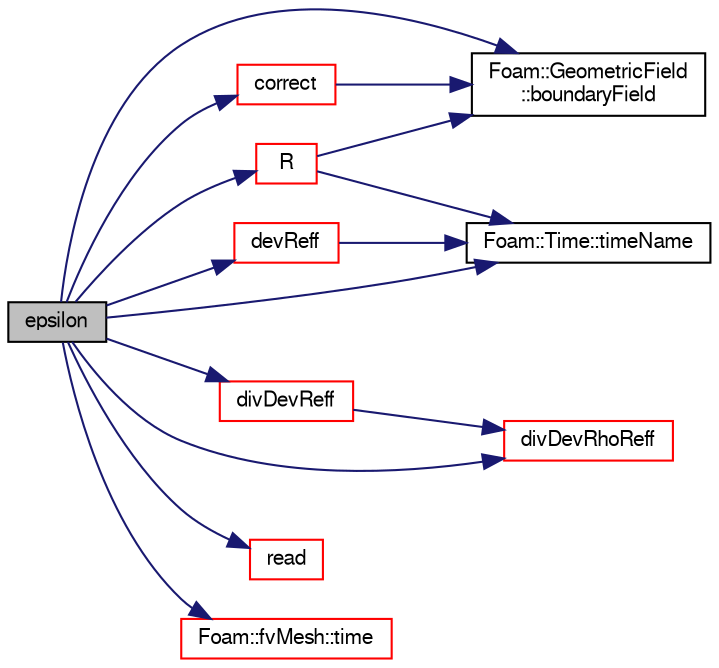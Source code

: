 digraph "epsilon"
{
  bgcolor="transparent";
  edge [fontname="FreeSans",fontsize="10",labelfontname="FreeSans",labelfontsize="10"];
  node [fontname="FreeSans",fontsize="10",shape=record];
  rankdir="LR";
  Node3055 [label="epsilon",height=0.2,width=0.4,color="black", fillcolor="grey75", style="filled", fontcolor="black"];
  Node3055 -> Node3056 [color="midnightblue",fontsize="10",style="solid",fontname="FreeSans"];
  Node3056 [label="Foam::GeometricField\l::boundaryField",height=0.2,width=0.4,color="black",URL="$a22434.html#a3c6c1a789b48ea0c5e8bff64f9c14f2d",tooltip="Return reference to GeometricBoundaryField. "];
  Node3055 -> Node3057 [color="midnightblue",fontsize="10",style="solid",fontname="FreeSans"];
  Node3057 [label="correct",height=0.2,width=0.4,color="red",URL="$a31030.html#a3ae44b28050c3aa494c1d8e18cf618c1",tooltip="Solve the turbulence equations and correct the turbulence viscosity. "];
  Node3057 -> Node3056 [color="midnightblue",fontsize="10",style="solid",fontname="FreeSans"];
  Node3055 -> Node3473 [color="midnightblue",fontsize="10",style="solid",fontname="FreeSans"];
  Node3473 [label="devReff",height=0.2,width=0.4,color="red",URL="$a31030.html#a5449021fbe915095746a83606a000df4",tooltip="Return the effective stress tensor including the laminar stress. "];
  Node3473 -> Node3403 [color="midnightblue",fontsize="10",style="solid",fontname="FreeSans"];
  Node3403 [label="Foam::Time::timeName",height=0.2,width=0.4,color="black",URL="$a26350.html#ad9d86fef6eca18797c786726cf925179",tooltip="Return time name of given scalar time. "];
  Node3055 -> Node3516 [color="midnightblue",fontsize="10",style="solid",fontname="FreeSans"];
  Node3516 [label="divDevReff",height=0.2,width=0.4,color="red",URL="$a31030.html#a028ac2eaccc9a479009b15cc6e21a89e",tooltip="Return the source term for the momentum equation. "];
  Node3516 -> Node3517 [color="midnightblue",fontsize="10",style="solid",fontname="FreeSans"];
  Node3517 [label="divDevRhoReff",height=0.2,width=0.4,color="red",URL="$a31030.html#a1d0345d58cf17e030967c2b77a4477d6",tooltip="Return the source term for the momentum equation. "];
  Node3055 -> Node3517 [color="midnightblue",fontsize="10",style="solid",fontname="FreeSans"];
  Node3055 -> Node3519 [color="midnightblue",fontsize="10",style="solid",fontname="FreeSans"];
  Node3519 [label="R",height=0.2,width=0.4,color="red",URL="$a31030.html#a89520ba1b936e6ffed0baac06d42349b",tooltip="Return the Reynolds stress tensor. "];
  Node3519 -> Node3403 [color="midnightblue",fontsize="10",style="solid",fontname="FreeSans"];
  Node3519 -> Node3056 [color="midnightblue",fontsize="10",style="solid",fontname="FreeSans"];
  Node3055 -> Node3520 [color="midnightblue",fontsize="10",style="solid",fontname="FreeSans"];
  Node3520 [label="read",height=0.2,width=0.4,color="red",URL="$a31030.html#af816873151ddb0126e98bb2f914d8ed5",tooltip="Read RASProperties dictionary. "];
  Node3055 -> Node3199 [color="midnightblue",fontsize="10",style="solid",fontname="FreeSans"];
  Node3199 [label="Foam::fvMesh::time",height=0.2,width=0.4,color="red",URL="$a22766.html#a0d94096809fe3376b29a2a29ca11bb18",tooltip="Return the top-level database. "];
  Node3055 -> Node3403 [color="midnightblue",fontsize="10",style="solid",fontname="FreeSans"];
}
